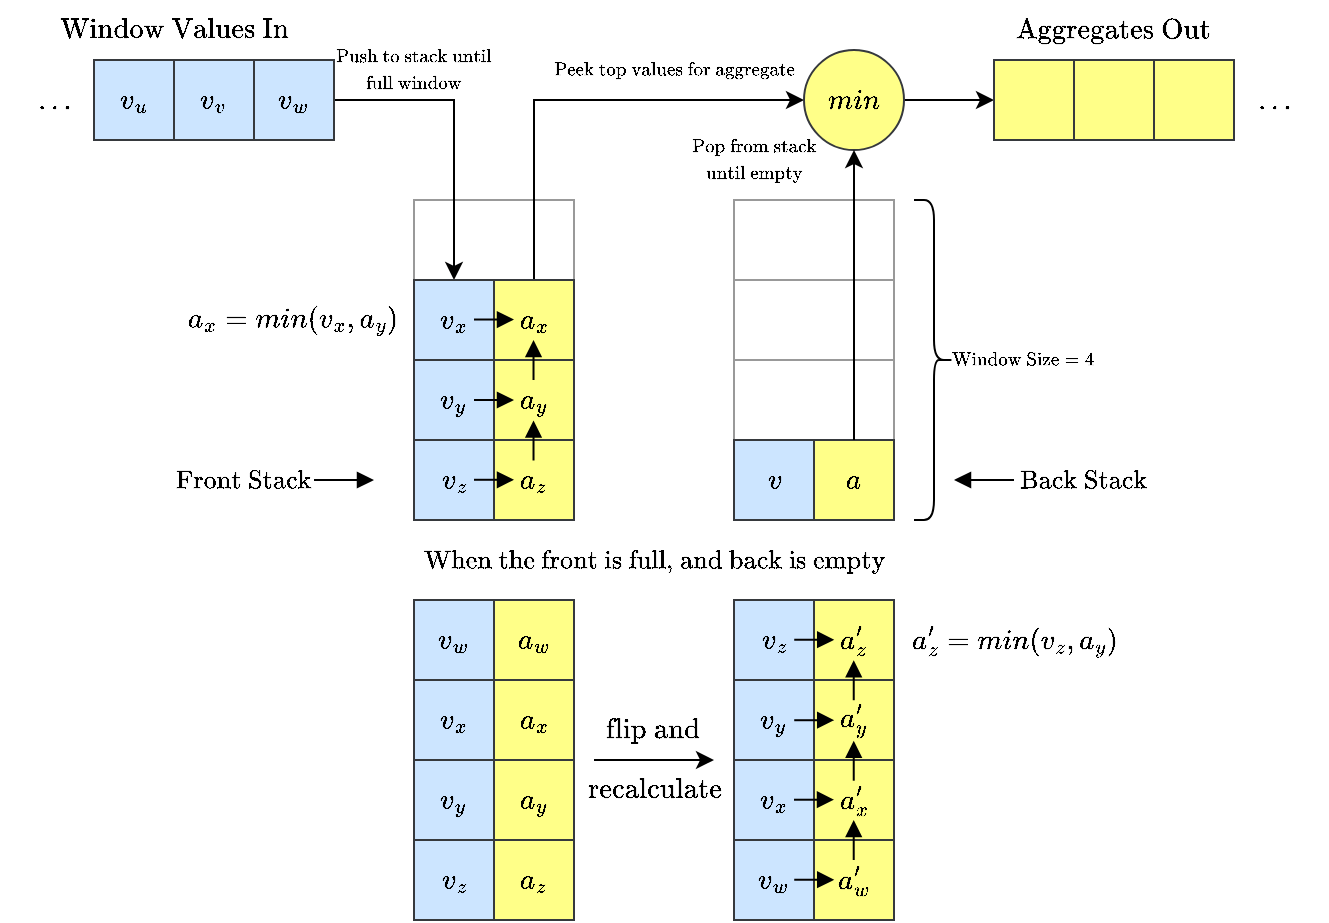 <mxfile version="20.3.0" type="device"><diagram id="3hcfYikbZlXY5jTFgnS4" name="Page-1"><mxGraphModel dx="1084" dy="699" grid="1" gridSize="10" guides="1" tooltips="1" connect="1" arrows="1" fold="1" page="1" pageScale="1" pageWidth="827" pageHeight="1169" math="1" shadow="0"><root><mxCell id="0"/><mxCell id="1" parent="0"/><mxCell id="dHgfEelN7UXLt5PAKdyC-93" value="" style="rounded=0;whiteSpace=wrap;html=1;fontSize=8;fillColor=none;strokeColor=#999999;" vertex="1" parent="1"><mxGeometry x="400" y="310" width="80" height="40" as="geometry"/></mxCell><mxCell id="dHgfEelN7UXLt5PAKdyC-70" value="" style="rounded=0;whiteSpace=wrap;html=1;fontSize=8;fillColor=none;strokeColor=#999999;" vertex="1" parent="1"><mxGeometry x="240" y="230" width="80" height="40" as="geometry"/></mxCell><mxCell id="dHgfEelN7UXLt5PAKdyC-71" value="" style="rounded=0;whiteSpace=wrap;html=1;fontSize=8;fillColor=none;strokeColor=#999999;" vertex="1" parent="1"><mxGeometry x="400" y="230" width="80" height="40" as="geometry"/></mxCell><mxCell id="dHgfEelN7UXLt5PAKdyC-72" value="" style="rounded=0;whiteSpace=wrap;html=1;fontSize=8;fillColor=none;strokeColor=#999999;" vertex="1" parent="1"><mxGeometry x="400" y="270" width="80" height="40" as="geometry"/></mxCell><mxCell id="dHgfEelN7UXLt5PAKdyC-2" value="$$v_v$$" style="rounded=0;whiteSpace=wrap;html=1;fillColor=#cce5ff;strokeColor=#36393d;" vertex="1" parent="1"><mxGeometry x="120" y="160" width="40" height="40" as="geometry"/></mxCell><mxCell id="dHgfEelN7UXLt5PAKdyC-11" style="edgeStyle=orthogonalEdgeStyle;rounded=0;orthogonalLoop=1;jettySize=auto;html=1;exitX=1;exitY=0.5;exitDx=0;exitDy=0;entryX=0.5;entryY=0;entryDx=0;entryDy=0;" edge="1" parent="1" source="dHgfEelN7UXLt5PAKdyC-3" target="dHgfEelN7UXLt5PAKdyC-5"><mxGeometry relative="1" as="geometry"/></mxCell><mxCell id="dHgfEelN7UXLt5PAKdyC-3" value="$$v_w$$" style="rounded=0;whiteSpace=wrap;html=1;fillColor=#cce5ff;strokeColor=#36393d;" vertex="1" parent="1"><mxGeometry x="160" y="160" width="40" height="40" as="geometry"/></mxCell><mxCell id="dHgfEelN7UXLt5PAKdyC-4" value="$$v_u$$" style="rounded=0;whiteSpace=wrap;html=1;fillColor=#cce5ff;strokeColor=#36393d;" vertex="1" parent="1"><mxGeometry x="80" y="160" width="40" height="40" as="geometry"/></mxCell><mxCell id="dHgfEelN7UXLt5PAKdyC-5" value="$$v_x$$" style="rounded=0;whiteSpace=wrap;html=1;fillColor=#cce5ff;strokeColor=#36393d;" vertex="1" parent="1"><mxGeometry x="240" y="270" width="40" height="40" as="geometry"/></mxCell><mxCell id="dHgfEelN7UXLt5PAKdyC-6" value="$$v_y$$" style="rounded=0;whiteSpace=wrap;html=1;fillColor=#cce5ff;strokeColor=#36393d;" vertex="1" parent="1"><mxGeometry x="240" y="310" width="40" height="40" as="geometry"/></mxCell><mxCell id="dHgfEelN7UXLt5PAKdyC-7" value="$$v_z$$" style="rounded=0;whiteSpace=wrap;html=1;fillColor=#cce5ff;strokeColor=#36393d;" vertex="1" parent="1"><mxGeometry x="240" y="350" width="40" height="40" as="geometry"/></mxCell><mxCell id="dHgfEelN7UXLt5PAKdyC-17" style="edgeStyle=orthogonalEdgeStyle;rounded=0;orthogonalLoop=1;jettySize=auto;html=1;exitX=0.5;exitY=0;exitDx=0;exitDy=0;entryX=0;entryY=0.5;entryDx=0;entryDy=0;" edge="1" parent="1" source="dHgfEelN7UXLt5PAKdyC-8" target="dHgfEelN7UXLt5PAKdyC-18"><mxGeometry relative="1" as="geometry"><mxPoint x="550" y="170" as="targetPoint"/><Array as="points"><mxPoint x="300" y="180"/></Array></mxGeometry></mxCell><mxCell id="dHgfEelN7UXLt5PAKdyC-8" value="$$a_x$$" style="rounded=0;whiteSpace=wrap;html=1;fillColor=#ffff88;strokeColor=#36393d;" vertex="1" parent="1"><mxGeometry x="280" y="270" width="40" height="40" as="geometry"/></mxCell><mxCell id="dHgfEelN7UXLt5PAKdyC-9" value="$$a_y$$" style="rounded=0;whiteSpace=wrap;html=1;fillColor=#ffff88;strokeColor=#36393d;" vertex="1" parent="1"><mxGeometry x="280" y="310" width="40" height="40" as="geometry"/></mxCell><mxCell id="dHgfEelN7UXLt5PAKdyC-10" value="$$a_z$$" style="rounded=0;whiteSpace=wrap;html=1;fillColor=#ffff88;strokeColor=#36393d;" vertex="1" parent="1"><mxGeometry x="280" y="350" width="40" height="40" as="geometry"/></mxCell><mxCell id="dHgfEelN7UXLt5PAKdyC-13" value="$$v$$" style="rounded=0;whiteSpace=wrap;html=1;fillColor=#cce5ff;strokeColor=#36393d;" vertex="1" parent="1"><mxGeometry x="400" y="350" width="40" height="40" as="geometry"/></mxCell><mxCell id="dHgfEelN7UXLt5PAKdyC-15" value="$$a$$" style="rounded=0;whiteSpace=wrap;html=1;fillColor=#ffff88;strokeColor=#36393d;" vertex="1" parent="1"><mxGeometry x="440" y="350" width="40" height="40" as="geometry"/></mxCell><mxCell id="dHgfEelN7UXLt5PAKdyC-21" style="edgeStyle=orthogonalEdgeStyle;rounded=0;orthogonalLoop=1;jettySize=auto;html=1;exitX=1;exitY=0.5;exitDx=0;exitDy=0;" edge="1" parent="1" source="dHgfEelN7UXLt5PAKdyC-18"><mxGeometry relative="1" as="geometry"><mxPoint x="530" y="180" as="targetPoint"/></mxGeometry></mxCell><mxCell id="dHgfEelN7UXLt5PAKdyC-18" value="$$min$$" style="ellipse;whiteSpace=wrap;html=1;aspect=fixed;fillColor=#ffff88;strokeColor=#36393d;" vertex="1" parent="1"><mxGeometry x="435" y="155" width="50" height="50" as="geometry"/></mxCell><mxCell id="dHgfEelN7UXLt5PAKdyC-23" value="$$\text{Aggregates Out}$$" style="text;html=1;strokeColor=none;fillColor=none;align=center;verticalAlign=middle;whiteSpace=wrap;rounded=0;" vertex="1" parent="1"><mxGeometry x="560" y="130" width="60" height="30" as="geometry"/></mxCell><mxCell id="dHgfEelN7UXLt5PAKdyC-24" value="" style="endArrow=block;html=1;rounded=0;endFill=1;" edge="1" parent="1"><mxGeometry width="50" height="50" relative="1" as="geometry"><mxPoint x="299.76" y="320" as="sourcePoint"/><mxPoint x="299.76" y="300" as="targetPoint"/></mxGeometry></mxCell><mxCell id="dHgfEelN7UXLt5PAKdyC-25" value="" style="endArrow=block;html=1;rounded=0;endFill=1;" edge="1" parent="1"><mxGeometry width="50" height="50" relative="1" as="geometry"><mxPoint x="270" y="289.76" as="sourcePoint"/><mxPoint x="290" y="289.76" as="targetPoint"/></mxGeometry></mxCell><mxCell id="dHgfEelN7UXLt5PAKdyC-26" value="$$a_x = min(v_x, a_y)$$" style="text;html=1;strokeColor=none;fillColor=none;align=center;verticalAlign=middle;whiteSpace=wrap;rounded=0;" vertex="1" parent="1"><mxGeometry x="120" y="275" width="120" height="30" as="geometry"/></mxCell><mxCell id="dHgfEelN7UXLt5PAKdyC-28" value="$$\dots$$" style="text;html=1;strokeColor=none;fillColor=none;align=center;verticalAlign=middle;whiteSpace=wrap;rounded=0;" vertex="1" parent="1"><mxGeometry x="40" y="165" width="40" height="30" as="geometry"/></mxCell><mxCell id="dHgfEelN7UXLt5PAKdyC-29" value="$$v_x$$" style="rounded=0;whiteSpace=wrap;html=1;fillColor=#cce5ff;strokeColor=#36393d;" vertex="1" parent="1"><mxGeometry x="240" y="470" width="40" height="40" as="geometry"/></mxCell><mxCell id="dHgfEelN7UXLt5PAKdyC-30" value="$$v_y$$" style="rounded=0;whiteSpace=wrap;html=1;fillColor=#cce5ff;strokeColor=#36393d;" vertex="1" parent="1"><mxGeometry x="240" y="510" width="40" height="40" as="geometry"/></mxCell><mxCell id="dHgfEelN7UXLt5PAKdyC-31" value="$$v_z$$" style="rounded=0;whiteSpace=wrap;html=1;fillColor=#cce5ff;strokeColor=#36393d;" vertex="1" parent="1"><mxGeometry x="240" y="550" width="40" height="40" as="geometry"/></mxCell><mxCell id="dHgfEelN7UXLt5PAKdyC-32" value="$$a_x$$" style="rounded=0;whiteSpace=wrap;html=1;fillColor=#ffff88;strokeColor=#36393d;" vertex="1" parent="1"><mxGeometry x="280" y="470" width="40" height="40" as="geometry"/></mxCell><mxCell id="dHgfEelN7UXLt5PAKdyC-33" value="$$a_y$$" style="rounded=0;whiteSpace=wrap;html=1;fillColor=#ffff88;strokeColor=#36393d;" vertex="1" parent="1"><mxGeometry x="280" y="510" width="40" height="40" as="geometry"/></mxCell><mxCell id="dHgfEelN7UXLt5PAKdyC-34" value="$$a_z$$" style="rounded=0;whiteSpace=wrap;html=1;fillColor=#ffff88;strokeColor=#36393d;" vertex="1" parent="1"><mxGeometry x="280" y="550" width="40" height="40" as="geometry"/></mxCell><mxCell id="dHgfEelN7UXLt5PAKdyC-37" value="$$v_x$$" style="rounded=0;whiteSpace=wrap;html=1;fillColor=#cce5ff;strokeColor=#36393d;" vertex="1" parent="1"><mxGeometry x="400" y="510" width="40" height="40" as="geometry"/></mxCell><mxCell id="dHgfEelN7UXLt5PAKdyC-38" value="$$a'_x$$" style="rounded=0;whiteSpace=wrap;html=1;fillColor=#ffff88;strokeColor=#36393d;" vertex="1" parent="1"><mxGeometry x="440" y="510" width="40" height="40" as="geometry"/></mxCell><mxCell id="dHgfEelN7UXLt5PAKdyC-39" value="$$v_z$$" style="rounded=0;whiteSpace=wrap;html=1;fillColor=#cce5ff;strokeColor=#36393d;" vertex="1" parent="1"><mxGeometry x="400" y="430" width="40" height="40" as="geometry"/></mxCell><mxCell id="dHgfEelN7UXLt5PAKdyC-40" value="$$a'_z$$" style="rounded=0;whiteSpace=wrap;html=1;fillColor=#ffff88;strokeColor=#36393d;" vertex="1" parent="1"><mxGeometry x="440" y="430" width="40" height="40" as="geometry"/></mxCell><mxCell id="dHgfEelN7UXLt5PAKdyC-41" value="$$v_y$$" style="rounded=0;whiteSpace=wrap;html=1;fillColor=#cce5ff;strokeColor=#36393d;" vertex="1" parent="1"><mxGeometry x="400" y="470" width="40" height="40" as="geometry"/></mxCell><mxCell id="dHgfEelN7UXLt5PAKdyC-42" value="$$a'_y$$" style="rounded=0;whiteSpace=wrap;html=1;fillColor=#ffff88;strokeColor=#36393d;" vertex="1" parent="1"><mxGeometry x="440" y="470" width="40" height="40" as="geometry"/></mxCell><mxCell id="dHgfEelN7UXLt5PAKdyC-47" value="$$a'_z = min(v_z, a_y)$$" style="text;html=1;strokeColor=none;fillColor=none;align=center;verticalAlign=middle;whiteSpace=wrap;rounded=0;" vertex="1" parent="1"><mxGeometry x="480" y="435" width="120" height="30" as="geometry"/></mxCell><mxCell id="dHgfEelN7UXLt5PAKdyC-49" value="" style="endArrow=block;html=1;rounded=0;endFill=1;" edge="1" parent="1"><mxGeometry width="50" height="50" relative="1" as="geometry"><mxPoint x="299.76" y="360.24" as="sourcePoint"/><mxPoint x="299.76" y="340.24" as="targetPoint"/></mxGeometry></mxCell><mxCell id="dHgfEelN7UXLt5PAKdyC-50" value="" style="endArrow=block;html=1;rounded=0;endFill=1;" edge="1" parent="1"><mxGeometry width="50" height="50" relative="1" as="geometry"><mxPoint x="270" y="330" as="sourcePoint"/><mxPoint x="290" y="330" as="targetPoint"/></mxGeometry></mxCell><mxCell id="dHgfEelN7UXLt5PAKdyC-51" value="" style="endArrow=block;html=1;rounded=0;endFill=1;" edge="1" parent="1"><mxGeometry width="50" height="50" relative="1" as="geometry"><mxPoint x="270" y="369.89" as="sourcePoint"/><mxPoint x="290" y="369.89" as="targetPoint"/></mxGeometry></mxCell><mxCell id="dHgfEelN7UXLt5PAKdyC-52" value="" style="endArrow=block;html=1;rounded=0;endFill=1;" edge="1" parent="1"><mxGeometry width="50" height="50" relative="1" as="geometry"><mxPoint x="459.87" y="480.11" as="sourcePoint"/><mxPoint x="459.87" y="460.11" as="targetPoint"/></mxGeometry></mxCell><mxCell id="dHgfEelN7UXLt5PAKdyC-53" value="" style="endArrow=block;html=1;rounded=0;endFill=1;" edge="1" parent="1"><mxGeometry width="50" height="50" relative="1" as="geometry"><mxPoint x="430.11" y="449.87" as="sourcePoint"/><mxPoint x="450.11" y="449.87" as="targetPoint"/></mxGeometry></mxCell><mxCell id="dHgfEelN7UXLt5PAKdyC-54" value="" style="endArrow=block;html=1;rounded=0;endFill=1;" edge="1" parent="1"><mxGeometry width="50" height="50" relative="1" as="geometry"><mxPoint x="459.87" y="520.35" as="sourcePoint"/><mxPoint x="459.87" y="500.35" as="targetPoint"/></mxGeometry></mxCell><mxCell id="dHgfEelN7UXLt5PAKdyC-55" value="" style="endArrow=block;html=1;rounded=0;endFill=1;" edge="1" parent="1"><mxGeometry width="50" height="50" relative="1" as="geometry"><mxPoint x="430.11" y="490.11" as="sourcePoint"/><mxPoint x="450.11" y="490.11" as="targetPoint"/></mxGeometry></mxCell><mxCell id="dHgfEelN7UXLt5PAKdyC-57" value="" style="endArrow=classic;html=1;rounded=0;exitX=0;exitY=1;exitDx=0;exitDy=0;" edge="1" parent="1" source="dHgfEelN7UXLt5PAKdyC-58"><mxGeometry width="50" height="50" relative="1" as="geometry"><mxPoint x="340" y="510" as="sourcePoint"/><mxPoint x="390" y="510" as="targetPoint"/></mxGeometry></mxCell><mxCell id="dHgfEelN7UXLt5PAKdyC-58" value="$$\text{flip and}$$" style="text;html=1;strokeColor=none;fillColor=none;align=center;verticalAlign=middle;whiteSpace=wrap;rounded=0;" vertex="1" parent="1"><mxGeometry x="330" y="480" width="60" height="30" as="geometry"/></mxCell><mxCell id="dHgfEelN7UXLt5PAKdyC-59" value="$$\text{recalculate}$$" style="text;html=1;strokeColor=none;fillColor=none;align=center;verticalAlign=middle;whiteSpace=wrap;rounded=0;" vertex="1" parent="1"><mxGeometry x="330" y="510" width="60" height="30" as="geometry"/></mxCell><mxCell id="dHgfEelN7UXLt5PAKdyC-60" value="" style="rounded=0;whiteSpace=wrap;html=1;fillColor=#ffff88;strokeColor=#36393d;" vertex="1" parent="1"><mxGeometry x="530" y="160" width="40" height="40" as="geometry"/></mxCell><mxCell id="dHgfEelN7UXLt5PAKdyC-61" value="" style="rounded=0;whiteSpace=wrap;html=1;fillColor=#ffff88;strokeColor=#36393d;" vertex="1" parent="1"><mxGeometry x="570" y="160" width="40" height="40" as="geometry"/></mxCell><mxCell id="dHgfEelN7UXLt5PAKdyC-62" value="" style="rounded=0;whiteSpace=wrap;html=1;fillColor=#ffff88;strokeColor=#36393d;" vertex="1" parent="1"><mxGeometry x="610" y="160" width="40" height="40" as="geometry"/></mxCell><mxCell id="dHgfEelN7UXLt5PAKdyC-63" value="$$\dots$$" style="text;html=1;strokeColor=none;fillColor=none;align=center;verticalAlign=middle;whiteSpace=wrap;rounded=0;" vertex="1" parent="1"><mxGeometry x="650" y="165" width="40" height="30" as="geometry"/></mxCell><mxCell id="dHgfEelN7UXLt5PAKdyC-64" value="$$\text{Window Values In}$$" style="text;html=1;strokeColor=none;fillColor=none;align=center;verticalAlign=middle;whiteSpace=wrap;rounded=0;" vertex="1" parent="1"><mxGeometry x="90" y="130" width="60" height="30" as="geometry"/></mxCell><mxCell id="dHgfEelN7UXLt5PAKdyC-65" value="$$\begin{matrix}\text{Push to stack until} \\ \text{full window}\end{matrix}$$" style="text;html=1;strokeColor=none;fillColor=none;align=center;verticalAlign=middle;whiteSpace=wrap;rounded=0;fontSize=8;" vertex="1" parent="1"><mxGeometry x="210" y="150" width="60" height="30" as="geometry"/></mxCell><mxCell id="dHgfEelN7UXLt5PAKdyC-66" value="$$\begin{matrix}\text{Pop from stack} \\ \text{until empty}\end{matrix}$$" style="text;html=1;strokeColor=none;fillColor=none;align=center;verticalAlign=middle;whiteSpace=wrap;rounded=0;fontSize=8;" vertex="1" parent="1"><mxGeometry x="380" y="195" width="60" height="30" as="geometry"/></mxCell><mxCell id="dHgfEelN7UXLt5PAKdyC-67" value="$$\text{Peek top values for aggregate}$$" style="text;html=1;strokeColor=none;fillColor=none;align=center;verticalAlign=middle;whiteSpace=wrap;rounded=0;fontSize=8;" vertex="1" parent="1"><mxGeometry x="340" y="150" width="60" height="30" as="geometry"/></mxCell><mxCell id="dHgfEelN7UXLt5PAKdyC-68" value="$$\text{When the front is full, and back is empty}$$" style="text;html=1;strokeColor=none;fillColor=none;align=center;verticalAlign=middle;whiteSpace=wrap;rounded=0;fontSize=11;" vertex="1" parent="1"><mxGeometry x="270" y="400" width="180" height="20" as="geometry"/></mxCell><mxCell id="dHgfEelN7UXLt5PAKdyC-20" style="edgeStyle=orthogonalEdgeStyle;rounded=0;orthogonalLoop=1;jettySize=auto;html=1;exitX=0.75;exitY=1;exitDx=0;exitDy=0;entryX=0.5;entryY=1;entryDx=0;entryDy=0;" edge="1" parent="1" source="dHgfEelN7UXLt5PAKdyC-93" target="dHgfEelN7UXLt5PAKdyC-18"><mxGeometry relative="1" as="geometry"><mxPoint x="460" y="310" as="sourcePoint"/><mxPoint x="460" y="220" as="targetPoint"/><Array as="points"><mxPoint x="460" y="320"/><mxPoint x="460" y="320"/></Array></mxGeometry></mxCell><mxCell id="dHgfEelN7UXLt5PAKdyC-74" value="$$v_w$$" style="rounded=0;whiteSpace=wrap;html=1;fillColor=#cce5ff;strokeColor=#36393d;" vertex="1" parent="1"><mxGeometry x="240" y="430" width="40" height="40" as="geometry"/></mxCell><mxCell id="dHgfEelN7UXLt5PAKdyC-76" value="$$a_w$$" style="rounded=0;whiteSpace=wrap;html=1;fillColor=#ffff88;strokeColor=#36393d;" vertex="1" parent="1"><mxGeometry x="280" y="430" width="40" height="40" as="geometry"/></mxCell><mxCell id="dHgfEelN7UXLt5PAKdyC-77" value="$$v_w$$" style="rounded=0;whiteSpace=wrap;html=1;fillColor=#cce5ff;strokeColor=#36393d;" vertex="1" parent="1"><mxGeometry x="400" y="550" width="40" height="40" as="geometry"/></mxCell><mxCell id="dHgfEelN7UXLt5PAKdyC-78" value="$$a'_w$$" style="rounded=0;whiteSpace=wrap;html=1;fillColor=#ffff88;strokeColor=#36393d;" vertex="1" parent="1"><mxGeometry x="440" y="550" width="40" height="40" as="geometry"/></mxCell><mxCell id="dHgfEelN7UXLt5PAKdyC-82" value="" style="endArrow=block;html=1;rounded=0;endFill=1;" edge="1" parent="1"><mxGeometry width="50" height="50" relative="1" as="geometry"><mxPoint x="430.11" y="569.87" as="sourcePoint"/><mxPoint x="450.11" y="569.87" as="targetPoint"/></mxGeometry></mxCell><mxCell id="dHgfEelN7UXLt5PAKdyC-83" value="" style="endArrow=block;html=1;rounded=0;endFill=1;" edge="1" parent="1"><mxGeometry width="50" height="50" relative="1" as="geometry"><mxPoint x="459.86" y="560" as="sourcePoint"/><mxPoint x="459.86" y="540" as="targetPoint"/></mxGeometry></mxCell><mxCell id="dHgfEelN7UXLt5PAKdyC-86" value="" style="endArrow=block;html=1;rounded=0;endFill=1;" edge="1" parent="1"><mxGeometry width="50" height="50" relative="1" as="geometry"><mxPoint x="430" y="529.86" as="sourcePoint"/><mxPoint x="450" y="529.86" as="targetPoint"/></mxGeometry></mxCell><mxCell id="dHgfEelN7UXLt5PAKdyC-87" value="" style="shape=curlyBracket;whiteSpace=wrap;html=1;rounded=1;flipH=1;strokeColor=#000000;fontSize=8;fillColor=none;" vertex="1" parent="1"><mxGeometry x="490" y="230" width="20" height="160" as="geometry"/></mxCell><mxCell id="dHgfEelN7UXLt5PAKdyC-88" value="$$\text{Window Size} = 4$$" style="text;html=1;strokeColor=none;fillColor=none;align=center;verticalAlign=middle;whiteSpace=wrap;rounded=0;fontSize=8;" vertex="1" parent="1"><mxGeometry x="510" y="300" width="70" height="20" as="geometry"/></mxCell><mxCell id="dHgfEelN7UXLt5PAKdyC-90" style="edgeStyle=orthogonalEdgeStyle;rounded=0;orthogonalLoop=1;jettySize=auto;html=1;exitX=1;exitY=0.5;exitDx=0;exitDy=0;fontSize=11;endArrow=block;endFill=1;" edge="1" parent="1" source="dHgfEelN7UXLt5PAKdyC-89"><mxGeometry relative="1" as="geometry"><mxPoint x="220" y="370.143" as="targetPoint"/></mxGeometry></mxCell><mxCell id="dHgfEelN7UXLt5PAKdyC-89" value="$$\text{Front Stack}$$" style="text;html=1;strokeColor=none;fillColor=none;align=center;verticalAlign=middle;whiteSpace=wrap;rounded=0;fontSize=11;" vertex="1" parent="1"><mxGeometry x="120" y="355" width="70" height="30" as="geometry"/></mxCell><mxCell id="dHgfEelN7UXLt5PAKdyC-92" style="edgeStyle=orthogonalEdgeStyle;rounded=0;orthogonalLoop=1;jettySize=auto;html=1;exitX=0;exitY=0.5;exitDx=0;exitDy=0;fontSize=11;endArrow=block;endFill=1;" edge="1" parent="1" source="dHgfEelN7UXLt5PAKdyC-91"><mxGeometry relative="1" as="geometry"><mxPoint x="510" y="370.143" as="targetPoint"/></mxGeometry></mxCell><mxCell id="dHgfEelN7UXLt5PAKdyC-91" value="$$\text{Back Stack}$$" style="text;html=1;strokeColor=none;fillColor=none;align=center;verticalAlign=middle;whiteSpace=wrap;rounded=0;fontSize=11;" vertex="1" parent="1"><mxGeometry x="540" y="355" width="70" height="30" as="geometry"/></mxCell></root></mxGraphModel></diagram></mxfile>